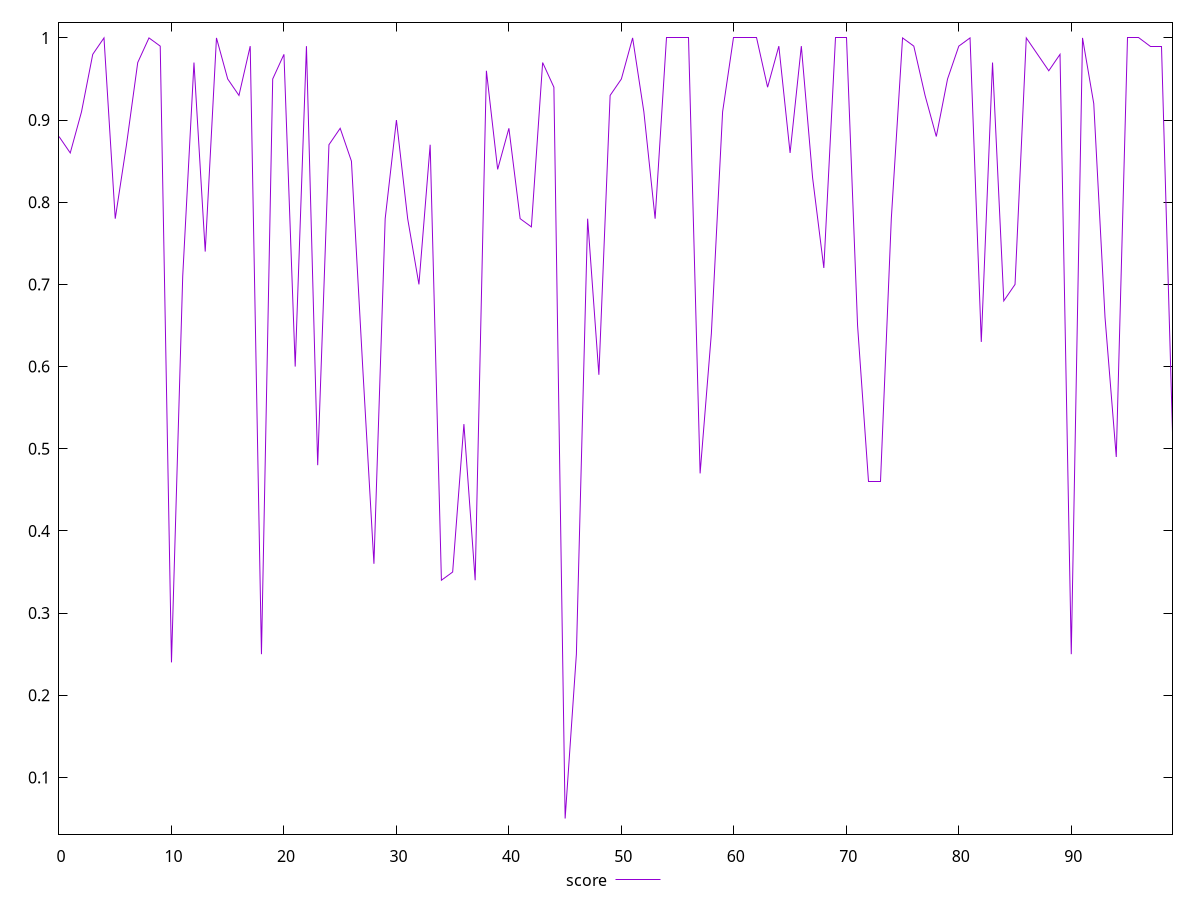 reset

$score <<EOF
0 0.88
1 0.86
2 0.91
3 0.98
4 1
5 0.78
6 0.87
7 0.97
8 1
9 0.99
10 0.24
11 0.71
12 0.97
13 0.74
14 1
15 0.95
16 0.93
17 0.99
18 0.25
19 0.95
20 0.98
21 0.6
22 0.99
23 0.48
24 0.87
25 0.89
26 0.85
27 0.6
28 0.36
29 0.78
30 0.9
31 0.78
32 0.7
33 0.87
34 0.34
35 0.35
36 0.53
37 0.34
38 0.96
39 0.84
40 0.89
41 0.78
42 0.77
43 0.97
44 0.94
45 0.05
46 0.25
47 0.78
48 0.59
49 0.93
50 0.95
51 1
52 0.91
53 0.78
54 1
55 1
56 1
57 0.47
58 0.64
59 0.91
60 1
61 1
62 1
63 0.94
64 0.99
65 0.86
66 0.99
67 0.83
68 0.72
69 1
70 1
71 0.65
72 0.46
73 0.46
74 0.78
75 1
76 0.99
77 0.93
78 0.88
79 0.95
80 0.99
81 1
82 0.63
83 0.97
84 0.68
85 0.7
86 1
87 0.98
88 0.96
89 0.98
90 0.25
91 1
92 0.92
93 0.66
94 0.49
95 1
96 1
97 0.99
98 0.99
99 0.52
EOF

set key outside below
set xrange [0:99]
set yrange [0.031000000000000003:1.019]
set trange [0.031000000000000003:1.019]
set terminal svg size 640, 500 enhanced background rgb 'white'
set output "report_00015_2021-02-09T16-11-33.973Z/total-blocking-time/samples/pages+cached+noadtech+nomedia+nocss/score/values.svg"

plot $score title "score" with line

reset
